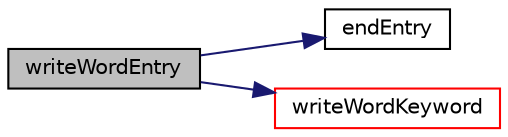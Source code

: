 digraph "writeWordEntry"
{
 // LATEX_PDF_SIZE
  edge [fontname="Helvetica",fontsize="10",labelfontname="Helvetica",labelfontsize="10"];
  node [fontname="Helvetica",fontsize="10",shape=record];
  rankdir="LR";
  Node1 [label="writeWordEntry",height=0.2,width=0.4,color="black", fillcolor="grey75", style="filled", fontcolor="black",tooltip="Write a keyword/value entry."];
  Node1 -> Node2 [color="midnightblue",fontsize="10",style="solid",fontname="Helvetica"];
  Node2 [label="endEntry",height=0.2,width=0.4,color="black", fillcolor="white", style="filled",URL="$classpFlow_1_1iOstream.html#a2ddd99bc2797e644b86f74dd1c176f4a",tooltip="Write end entry (';') followed by newline."];
  Node1 -> Node3 [color="midnightblue",fontsize="10",style="solid",fontname="Helvetica"];
  Node3 [label="writeWordKeyword",height=0.2,width=0.4,color="red", fillcolor="white", style="filled",URL="$classpFlow_1_1iOstream.html#af746580dedb817d31f5060ee684b9543",tooltip="Write the keyword followed by an appropriate indentation."];
}
